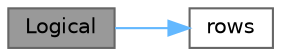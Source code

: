 digraph "Logical"
{
 // LATEX_PDF_SIZE
  bgcolor="transparent";
  edge [fontname=Helvetica,fontsize=10,labelfontname=Helvetica,labelfontsize=10];
  node [fontname=Helvetica,fontsize=10,shape=box,height=0.2,width=0.4];
  rankdir="LR";
  Node1 [id="Node000001",label="Logical",height=0.2,width=0.4,color="gray40", fillcolor="grey60", style="filled", fontcolor="black",tooltip="Create a new logical matrix."];
  Node1 -> Node2 [id="edge1_Node000001_Node000002",color="steelblue1",style="solid",tooltip=" "];
  Node2 [id="Node000002",label="rows",height=0.2,width=0.4,color="grey40", fillcolor="white", style="filled",URL="$classmexplus_1_1_mx_array.html#ad590f9e81aa4a64229513b94864d774d",tooltip="Number of rows in an array."];
}
